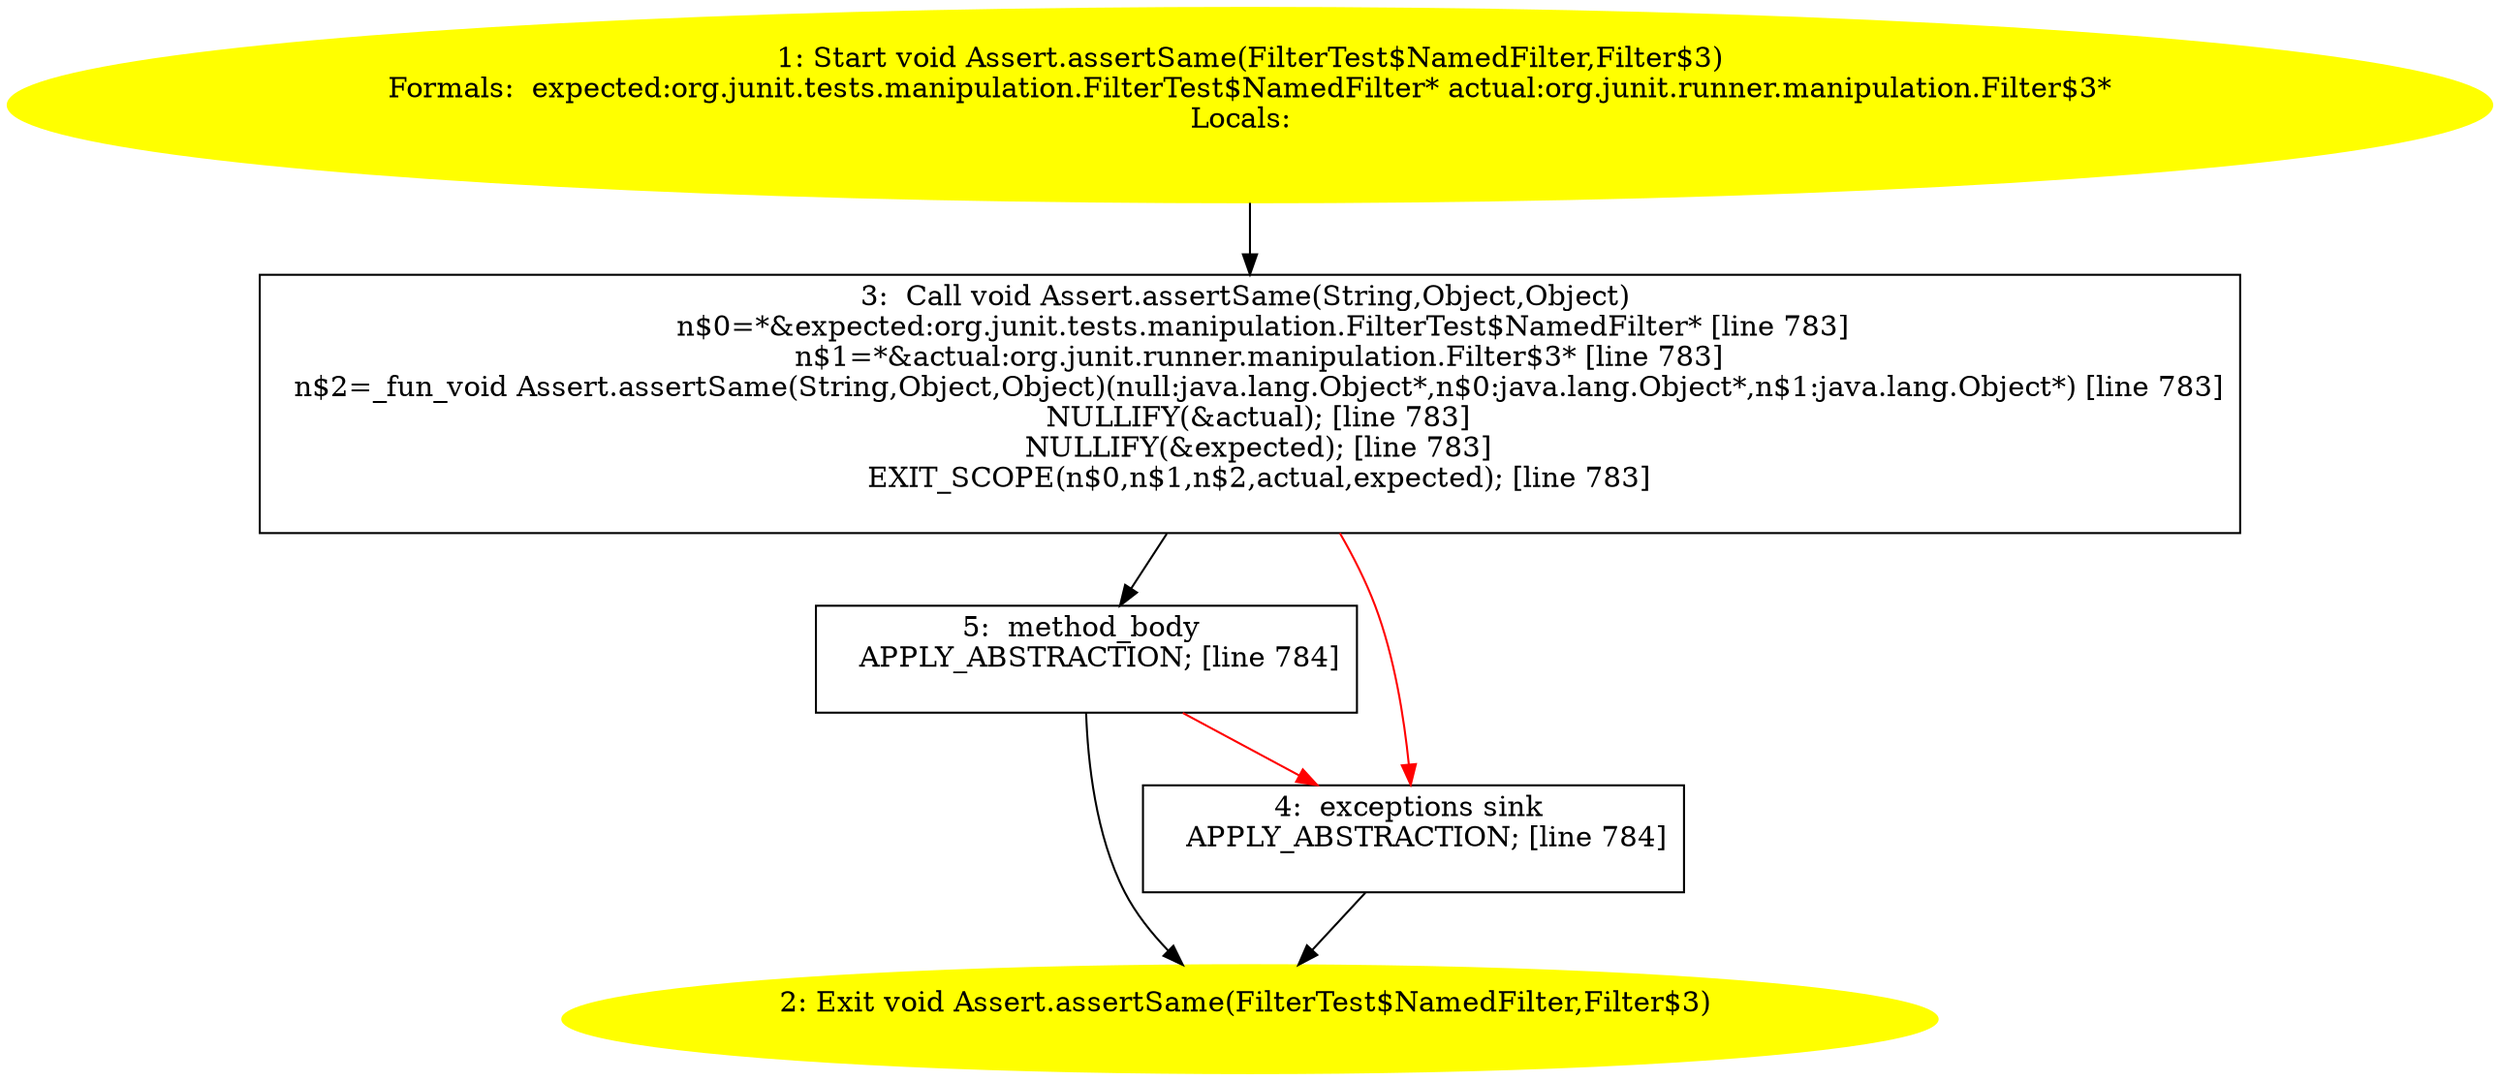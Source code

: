 /* @generated */
digraph cfg {
"org.junit.Assert.assertSame(org.junit.tests.manipulation.FilterTest$NamedFilter,org.junit.runner.man.a039bb1d92622dea92c300b9e7e5f7a2_1" [label="1: Start void Assert.assertSame(FilterTest$NamedFilter,Filter$3)\nFormals:  expected:org.junit.tests.manipulation.FilterTest$NamedFilter* actual:org.junit.runner.manipulation.Filter$3*\nLocals:  \n  " color=yellow style=filled]
	

	 "org.junit.Assert.assertSame(org.junit.tests.manipulation.FilterTest$NamedFilter,org.junit.runner.man.a039bb1d92622dea92c300b9e7e5f7a2_1" -> "org.junit.Assert.assertSame(org.junit.tests.manipulation.FilterTest$NamedFilter,org.junit.runner.man.a039bb1d92622dea92c300b9e7e5f7a2_3" ;
"org.junit.Assert.assertSame(org.junit.tests.manipulation.FilterTest$NamedFilter,org.junit.runner.man.a039bb1d92622dea92c300b9e7e5f7a2_2" [label="2: Exit void Assert.assertSame(FilterTest$NamedFilter,Filter$3) \n  " color=yellow style=filled]
	

"org.junit.Assert.assertSame(org.junit.tests.manipulation.FilterTest$NamedFilter,org.junit.runner.man.a039bb1d92622dea92c300b9e7e5f7a2_3" [label="3:  Call void Assert.assertSame(String,Object,Object) \n   n$0=*&expected:org.junit.tests.manipulation.FilterTest$NamedFilter* [line 783]\n  n$1=*&actual:org.junit.runner.manipulation.Filter$3* [line 783]\n  n$2=_fun_void Assert.assertSame(String,Object,Object)(null:java.lang.Object*,n$0:java.lang.Object*,n$1:java.lang.Object*) [line 783]\n  NULLIFY(&actual); [line 783]\n  NULLIFY(&expected); [line 783]\n  EXIT_SCOPE(n$0,n$1,n$2,actual,expected); [line 783]\n " shape="box"]
	

	 "org.junit.Assert.assertSame(org.junit.tests.manipulation.FilterTest$NamedFilter,org.junit.runner.man.a039bb1d92622dea92c300b9e7e5f7a2_3" -> "org.junit.Assert.assertSame(org.junit.tests.manipulation.FilterTest$NamedFilter,org.junit.runner.man.a039bb1d92622dea92c300b9e7e5f7a2_5" ;
	 "org.junit.Assert.assertSame(org.junit.tests.manipulation.FilterTest$NamedFilter,org.junit.runner.man.a039bb1d92622dea92c300b9e7e5f7a2_3" -> "org.junit.Assert.assertSame(org.junit.tests.manipulation.FilterTest$NamedFilter,org.junit.runner.man.a039bb1d92622dea92c300b9e7e5f7a2_4" [color="red" ];
"org.junit.Assert.assertSame(org.junit.tests.manipulation.FilterTest$NamedFilter,org.junit.runner.man.a039bb1d92622dea92c300b9e7e5f7a2_4" [label="4:  exceptions sink \n   APPLY_ABSTRACTION; [line 784]\n " shape="box"]
	

	 "org.junit.Assert.assertSame(org.junit.tests.manipulation.FilterTest$NamedFilter,org.junit.runner.man.a039bb1d92622dea92c300b9e7e5f7a2_4" -> "org.junit.Assert.assertSame(org.junit.tests.manipulation.FilterTest$NamedFilter,org.junit.runner.man.a039bb1d92622dea92c300b9e7e5f7a2_2" ;
"org.junit.Assert.assertSame(org.junit.tests.manipulation.FilterTest$NamedFilter,org.junit.runner.man.a039bb1d92622dea92c300b9e7e5f7a2_5" [label="5:  method_body \n   APPLY_ABSTRACTION; [line 784]\n " shape="box"]
	

	 "org.junit.Assert.assertSame(org.junit.tests.manipulation.FilterTest$NamedFilter,org.junit.runner.man.a039bb1d92622dea92c300b9e7e5f7a2_5" -> "org.junit.Assert.assertSame(org.junit.tests.manipulation.FilterTest$NamedFilter,org.junit.runner.man.a039bb1d92622dea92c300b9e7e5f7a2_2" ;
	 "org.junit.Assert.assertSame(org.junit.tests.manipulation.FilterTest$NamedFilter,org.junit.runner.man.a039bb1d92622dea92c300b9e7e5f7a2_5" -> "org.junit.Assert.assertSame(org.junit.tests.manipulation.FilterTest$NamedFilter,org.junit.runner.man.a039bb1d92622dea92c300b9e7e5f7a2_4" [color="red" ];
}
